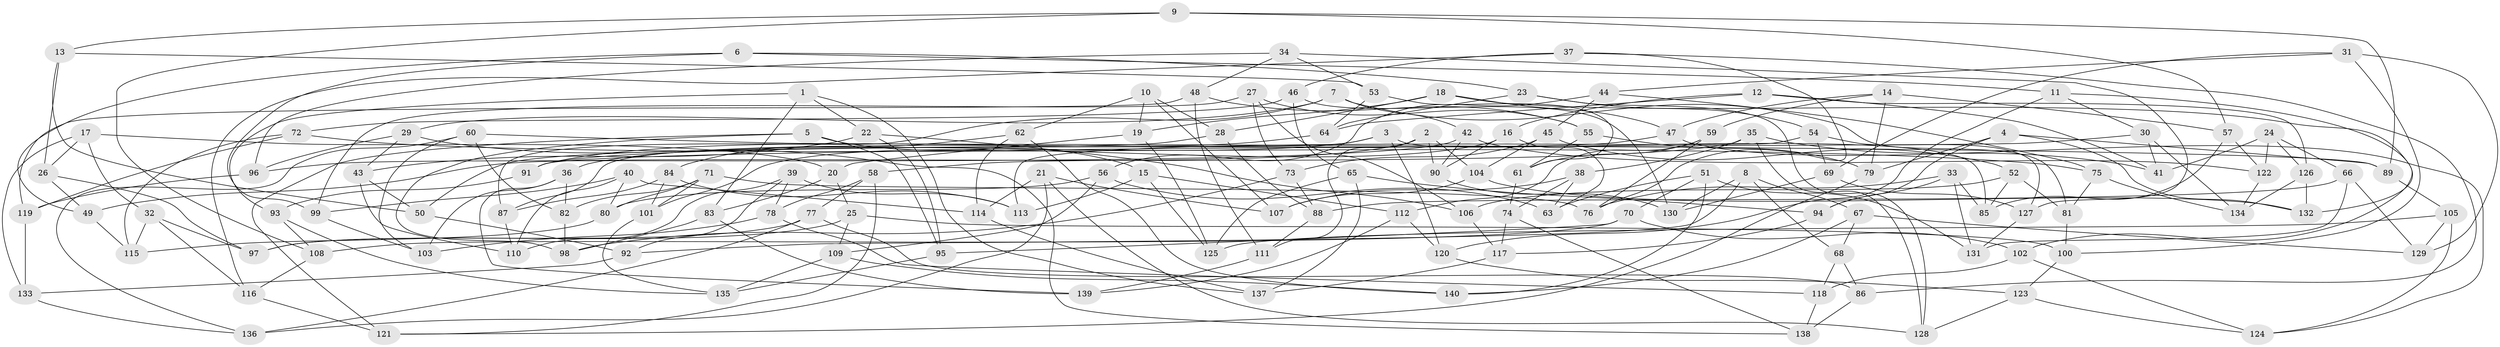 // coarse degree distribution, {9: 0.03571428571428571, 8: 0.10714285714285714, 6: 0.23214285714285715, 4: 0.375, 12: 0.017857142857142856, 14: 0.017857142857142856, 11: 0.03571428571428571, 10: 0.017857142857142856, 7: 0.07142857142857142, 13: 0.03571428571428571, 16: 0.017857142857142856, 5: 0.03571428571428571}
// Generated by graph-tools (version 1.1) at 2025/20/03/04/25 18:20:43]
// undirected, 140 vertices, 280 edges
graph export_dot {
graph [start="1"]
  node [color=gray90,style=filled];
  1;
  2;
  3;
  4;
  5;
  6;
  7;
  8;
  9;
  10;
  11;
  12;
  13;
  14;
  15;
  16;
  17;
  18;
  19;
  20;
  21;
  22;
  23;
  24;
  25;
  26;
  27;
  28;
  29;
  30;
  31;
  32;
  33;
  34;
  35;
  36;
  37;
  38;
  39;
  40;
  41;
  42;
  43;
  44;
  45;
  46;
  47;
  48;
  49;
  50;
  51;
  52;
  53;
  54;
  55;
  56;
  57;
  58;
  59;
  60;
  61;
  62;
  63;
  64;
  65;
  66;
  67;
  68;
  69;
  70;
  71;
  72;
  73;
  74;
  75;
  76;
  77;
  78;
  79;
  80;
  81;
  82;
  83;
  84;
  85;
  86;
  87;
  88;
  89;
  90;
  91;
  92;
  93;
  94;
  95;
  96;
  97;
  98;
  99;
  100;
  101;
  102;
  103;
  104;
  105;
  106;
  107;
  108;
  109;
  110;
  111;
  112;
  113;
  114;
  115;
  116;
  117;
  118;
  119;
  120;
  121;
  122;
  123;
  124;
  125;
  126;
  127;
  128;
  129;
  130;
  131;
  132;
  133;
  134;
  135;
  136;
  137;
  138;
  139;
  140;
  1 -- 93;
  1 -- 137;
  1 -- 22;
  1 -- 83;
  2 -- 58;
  2 -- 104;
  2 -- 111;
  2 -- 90;
  3 -- 87;
  3 -- 36;
  3 -- 85;
  3 -- 120;
  4 -- 94;
  4 -- 79;
  4 -- 132;
  4 -- 89;
  5 -- 98;
  5 -- 95;
  5 -- 121;
  5 -- 15;
  6 -- 23;
  6 -- 49;
  6 -- 99;
  6 -- 11;
  7 -- 87;
  7 -- 42;
  7 -- 29;
  7 -- 81;
  8 -- 130;
  8 -- 68;
  8 -- 67;
  8 -- 92;
  9 -- 89;
  9 -- 57;
  9 -- 108;
  9 -- 13;
  10 -- 28;
  10 -- 19;
  10 -- 107;
  10 -- 62;
  11 -- 120;
  11 -- 30;
  11 -- 132;
  12 -- 64;
  12 -- 41;
  12 -- 126;
  12 -- 16;
  13 -- 50;
  13 -- 53;
  13 -- 26;
  14 -- 57;
  14 -- 79;
  14 -- 59;
  14 -- 47;
  15 -- 113;
  15 -- 112;
  15 -- 125;
  16 -- 63;
  16 -- 90;
  16 -- 101;
  17 -- 26;
  17 -- 20;
  17 -- 133;
  17 -- 32;
  18 -- 47;
  18 -- 19;
  18 -- 28;
  18 -- 102;
  19 -- 125;
  19 -- 20;
  20 -- 83;
  20 -- 25;
  21 -- 114;
  21 -- 128;
  21 -- 136;
  21 -- 107;
  22 -- 106;
  22 -- 95;
  22 -- 43;
  23 -- 128;
  23 -- 64;
  23 -- 54;
  24 -- 122;
  24 -- 66;
  24 -- 41;
  24 -- 126;
  25 -- 97;
  25 -- 109;
  25 -- 100;
  26 -- 49;
  26 -- 97;
  27 -- 73;
  27 -- 99;
  27 -- 106;
  27 -- 55;
  28 -- 88;
  28 -- 50;
  29 -- 43;
  29 -- 96;
  29 -- 138;
  30 -- 91;
  30 -- 134;
  30 -- 41;
  31 -- 44;
  31 -- 100;
  31 -- 129;
  31 -- 69;
  32 -- 97;
  32 -- 115;
  32 -- 116;
  33 -- 76;
  33 -- 131;
  33 -- 85;
  33 -- 94;
  34 -- 48;
  34 -- 127;
  34 -- 53;
  34 -- 96;
  35 -- 49;
  35 -- 41;
  35 -- 128;
  35 -- 38;
  36 -- 103;
  36 -- 139;
  36 -- 82;
  37 -- 46;
  37 -- 76;
  37 -- 86;
  37 -- 116;
  38 -- 107;
  38 -- 63;
  38 -- 74;
  39 -- 110;
  39 -- 78;
  39 -- 113;
  39 -- 92;
  40 -- 80;
  40 -- 110;
  40 -- 114;
  40 -- 99;
  42 -- 122;
  42 -- 96;
  42 -- 90;
  43 -- 110;
  43 -- 50;
  44 -- 45;
  44 -- 56;
  44 -- 75;
  45 -- 73;
  45 -- 104;
  45 -- 52;
  46 -- 130;
  46 -- 72;
  46 -- 65;
  47 -- 124;
  47 -- 91;
  48 -- 119;
  48 -- 55;
  48 -- 111;
  49 -- 115;
  50 -- 92;
  51 -- 70;
  51 -- 140;
  51 -- 63;
  51 -- 131;
  52 -- 106;
  52 -- 81;
  52 -- 85;
  53 -- 64;
  53 -- 61;
  54 -- 113;
  54 -- 127;
  54 -- 69;
  55 -- 61;
  55 -- 79;
  56 -- 109;
  56 -- 63;
  56 -- 80;
  57 -- 85;
  57 -- 122;
  58 -- 121;
  58 -- 78;
  58 -- 77;
  59 -- 112;
  59 -- 76;
  59 -- 61;
  60 -- 82;
  60 -- 89;
  60 -- 136;
  60 -- 103;
  61 -- 74;
  62 -- 140;
  62 -- 114;
  62 -- 84;
  64 -- 91;
  65 -- 125;
  65 -- 94;
  65 -- 137;
  66 -- 88;
  66 -- 129;
  66 -- 131;
  67 -- 129;
  67 -- 140;
  67 -- 68;
  68 -- 86;
  68 -- 118;
  69 -- 130;
  69 -- 127;
  70 -- 108;
  70 -- 102;
  70 -- 95;
  71 -- 101;
  71 -- 82;
  71 -- 76;
  71 -- 80;
  72 -- 75;
  72 -- 115;
  72 -- 119;
  73 -- 98;
  73 -- 88;
  74 -- 138;
  74 -- 117;
  75 -- 81;
  75 -- 134;
  77 -- 86;
  77 -- 97;
  77 -- 136;
  78 -- 118;
  78 -- 103;
  79 -- 121;
  80 -- 115;
  81 -- 100;
  82 -- 98;
  83 -- 98;
  83 -- 139;
  84 -- 113;
  84 -- 87;
  84 -- 101;
  86 -- 138;
  87 -- 110;
  88 -- 111;
  89 -- 105;
  90 -- 130;
  91 -- 93;
  92 -- 133;
  93 -- 135;
  93 -- 108;
  94 -- 117;
  95 -- 135;
  96 -- 119;
  99 -- 103;
  100 -- 123;
  101 -- 135;
  102 -- 118;
  102 -- 124;
  104 -- 132;
  104 -- 107;
  105 -- 129;
  105 -- 125;
  105 -- 124;
  106 -- 117;
  108 -- 116;
  109 -- 135;
  109 -- 140;
  111 -- 139;
  112 -- 139;
  112 -- 120;
  114 -- 137;
  116 -- 121;
  117 -- 137;
  118 -- 138;
  119 -- 133;
  120 -- 123;
  122 -- 134;
  123 -- 124;
  123 -- 128;
  126 -- 134;
  126 -- 132;
  127 -- 131;
  133 -- 136;
}
